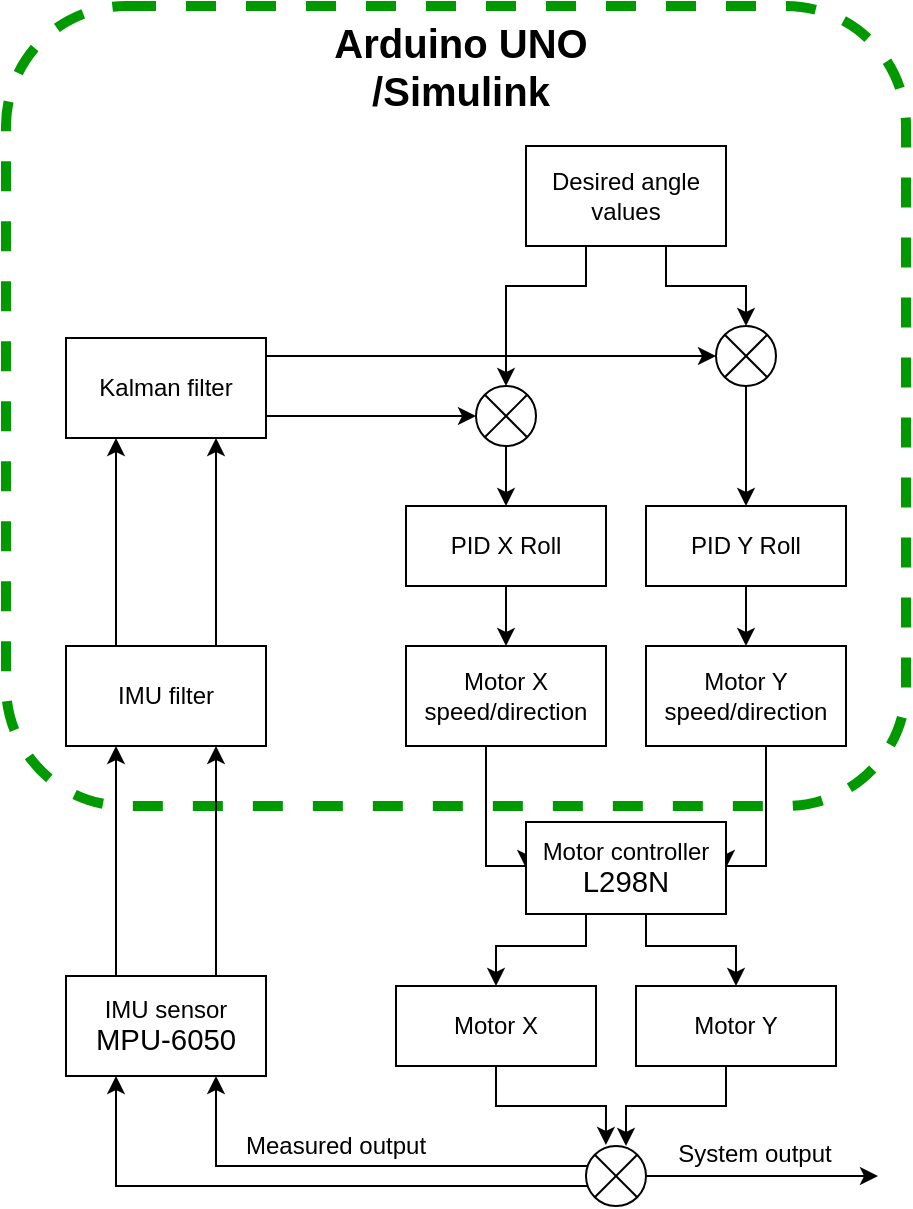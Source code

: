 <mxfile version="14.6.12" type="device"><diagram id="EoQ-HVXbSXbjOH_IABnB" name="Page-1"><mxGraphModel dx="1117" dy="624" grid="0" gridSize="10" guides="1" tooltips="1" connect="1" arrows="1" fold="1" page="1" pageScale="1" pageWidth="850" pageHeight="1100" math="0" shadow="0"><root><mxCell id="0"/><mxCell id="1" parent="0"/><mxCell id="eZNoiNJDzZHrpitRyFJ3-70" value="" style="rounded=1;whiteSpace=wrap;html=1;dashed=1;strokeColor=#009900;strokeWidth=5;" parent="1" vertex="1"><mxGeometry x="120" y="90" width="450" height="400" as="geometry"/></mxCell><mxCell id="eZNoiNJDzZHrpitRyFJ3-47" style="edgeStyle=orthogonalEdgeStyle;rounded=0;orthogonalLoop=1;jettySize=auto;html=1;" parent="1" source="eZNoiNJDzZHrpitRyFJ3-1" edge="1"><mxGeometry relative="1" as="geometry"><mxPoint x="490" y="250" as="targetPoint"/><Array as="points"><mxPoint x="450" y="230"/><mxPoint x="490" y="230"/></Array></mxGeometry></mxCell><mxCell id="eZNoiNJDzZHrpitRyFJ3-48" style="edgeStyle=orthogonalEdgeStyle;rounded=0;orthogonalLoop=1;jettySize=auto;html=1;entryX=0.5;entryY=0;entryDx=0;entryDy=0;" parent="1" source="eZNoiNJDzZHrpitRyFJ3-1" target="eZNoiNJDzZHrpitRyFJ3-2" edge="1"><mxGeometry relative="1" as="geometry"><mxPoint x="380" y="270" as="targetPoint"/><Array as="points"><mxPoint x="410" y="230"/><mxPoint x="370" y="230"/></Array></mxGeometry></mxCell><mxCell id="eZNoiNJDzZHrpitRyFJ3-1" value="Desired angle values" style="rounded=0;whiteSpace=wrap;html=1;" parent="1" vertex="1"><mxGeometry x="380" y="160" width="100" height="50" as="geometry"/></mxCell><mxCell id="eZNoiNJDzZHrpitRyFJ3-50" value="" style="edgeStyle=orthogonalEdgeStyle;rounded=0;orthogonalLoop=1;jettySize=auto;html=1;entryX=0.5;entryY=0;entryDx=0;entryDy=0;" parent="1" source="eZNoiNJDzZHrpitRyFJ3-2" target="eZNoiNJDzZHrpitRyFJ3-14" edge="1"><mxGeometry relative="1" as="geometry"/></mxCell><mxCell id="eZNoiNJDzZHrpitRyFJ3-2" value="" style="ellipse;whiteSpace=wrap;html=1;aspect=fixed;" parent="1" vertex="1"><mxGeometry x="355" y="280" width="30" height="30" as="geometry"/></mxCell><mxCell id="eZNoiNJDzZHrpitRyFJ3-5" value="" style="endArrow=none;html=1;entryX=0;entryY=0;entryDx=0;entryDy=0;exitX=1;exitY=1;exitDx=0;exitDy=0;" parent="1" source="eZNoiNJDzZHrpitRyFJ3-2" target="eZNoiNJDzZHrpitRyFJ3-2" edge="1"><mxGeometry width="50" height="50" relative="1" as="geometry"><mxPoint x="265" y="320" as="sourcePoint"/><mxPoint x="315" y="270" as="targetPoint"/></mxGeometry></mxCell><mxCell id="eZNoiNJDzZHrpitRyFJ3-6" value="" style="endArrow=none;html=1;entryX=1;entryY=0;entryDx=0;entryDy=0;exitX=0;exitY=1;exitDx=0;exitDy=0;" parent="1" source="eZNoiNJDzZHrpitRyFJ3-2" target="eZNoiNJDzZHrpitRyFJ3-2" edge="1"><mxGeometry width="50" height="50" relative="1" as="geometry"><mxPoint x="265" y="320" as="sourcePoint"/><mxPoint x="315" y="270" as="targetPoint"/><Array as="points"><mxPoint x="370" y="295"/></Array></mxGeometry></mxCell><mxCell id="eZNoiNJDzZHrpitRyFJ3-49" value="" style="edgeStyle=orthogonalEdgeStyle;rounded=0;orthogonalLoop=1;jettySize=auto;html=1;" parent="1" source="eZNoiNJDzZHrpitRyFJ3-8" target="eZNoiNJDzZHrpitRyFJ3-15" edge="1"><mxGeometry relative="1" as="geometry"/></mxCell><mxCell id="eZNoiNJDzZHrpitRyFJ3-8" value="" style="ellipse;whiteSpace=wrap;html=1;aspect=fixed;" parent="1" vertex="1"><mxGeometry x="475" y="250" width="30" height="30" as="geometry"/></mxCell><mxCell id="eZNoiNJDzZHrpitRyFJ3-9" value="" style="endArrow=none;html=1;entryX=0;entryY=0;entryDx=0;entryDy=0;exitX=1;exitY=1;exitDx=0;exitDy=0;" parent="1" source="eZNoiNJDzZHrpitRyFJ3-8" target="eZNoiNJDzZHrpitRyFJ3-8" edge="1"><mxGeometry width="50" height="50" relative="1" as="geometry"><mxPoint x="155" y="410" as="sourcePoint"/><mxPoint x="205" y="360" as="targetPoint"/></mxGeometry></mxCell><mxCell id="eZNoiNJDzZHrpitRyFJ3-10" value="" style="endArrow=none;html=1;entryX=1;entryY=0;entryDx=0;entryDy=0;exitX=0;exitY=1;exitDx=0;exitDy=0;" parent="1" source="eZNoiNJDzZHrpitRyFJ3-8" target="eZNoiNJDzZHrpitRyFJ3-8" edge="1"><mxGeometry width="50" height="50" relative="1" as="geometry"><mxPoint x="155" y="410" as="sourcePoint"/><mxPoint x="205" y="360" as="targetPoint"/></mxGeometry></mxCell><mxCell id="eZNoiNJDzZHrpitRyFJ3-54" value="" style="edgeStyle=orthogonalEdgeStyle;rounded=0;orthogonalLoop=1;jettySize=auto;html=1;entryX=0.5;entryY=0;entryDx=0;entryDy=0;" parent="1" source="eZNoiNJDzZHrpitRyFJ3-14" target="eZNoiNJDzZHrpitRyFJ3-16" edge="1"><mxGeometry relative="1" as="geometry"/></mxCell><mxCell id="eZNoiNJDzZHrpitRyFJ3-14" value="PID X Roll" style="rounded=0;whiteSpace=wrap;html=1;" parent="1" vertex="1"><mxGeometry x="320" y="340" width="100" height="40" as="geometry"/></mxCell><mxCell id="eZNoiNJDzZHrpitRyFJ3-56" value="" style="edgeStyle=orthogonalEdgeStyle;rounded=0;orthogonalLoop=1;jettySize=auto;html=1;entryX=0.5;entryY=0;entryDx=0;entryDy=0;" parent="1" source="eZNoiNJDzZHrpitRyFJ3-15" target="eZNoiNJDzZHrpitRyFJ3-17" edge="1"><mxGeometry relative="1" as="geometry"/></mxCell><mxCell id="eZNoiNJDzZHrpitRyFJ3-15" value="PID Y Roll" style="rounded=0;whiteSpace=wrap;html=1;" parent="1" vertex="1"><mxGeometry x="440" y="340" width="100" height="40" as="geometry"/></mxCell><mxCell id="eZNoiNJDzZHrpitRyFJ3-58" style="edgeStyle=orthogonalEdgeStyle;rounded=0;orthogonalLoop=1;jettySize=auto;html=1;entryX=0;entryY=0.5;entryDx=0;entryDy=0;" parent="1" source="eZNoiNJDzZHrpitRyFJ3-16" target="eZNoiNJDzZHrpitRyFJ3-18" edge="1"><mxGeometry relative="1" as="geometry"><Array as="points"><mxPoint x="360" y="520"/></Array></mxGeometry></mxCell><mxCell id="eZNoiNJDzZHrpitRyFJ3-16" value="Motor X speed/direction" style="rounded=0;whiteSpace=wrap;html=1;" parent="1" vertex="1"><mxGeometry x="320" y="410" width="100" height="50" as="geometry"/></mxCell><mxCell id="eZNoiNJDzZHrpitRyFJ3-59" style="edgeStyle=orthogonalEdgeStyle;rounded=0;orthogonalLoop=1;jettySize=auto;html=1;entryX=1;entryY=0.5;entryDx=0;entryDy=0;" parent="1" source="eZNoiNJDzZHrpitRyFJ3-17" target="eZNoiNJDzZHrpitRyFJ3-18" edge="1"><mxGeometry relative="1" as="geometry"><Array as="points"><mxPoint x="500" y="520"/></Array></mxGeometry></mxCell><mxCell id="eZNoiNJDzZHrpitRyFJ3-17" value="Motor Y speed/direction" style="rounded=0;whiteSpace=wrap;html=1;" parent="1" vertex="1"><mxGeometry x="440" y="410" width="100" height="50" as="geometry"/></mxCell><mxCell id="eZNoiNJDzZHrpitRyFJ3-60" style="edgeStyle=orthogonalEdgeStyle;rounded=0;orthogonalLoop=1;jettySize=auto;html=1;entryX=0.5;entryY=0;entryDx=0;entryDy=0;" parent="1" source="eZNoiNJDzZHrpitRyFJ3-18" target="eZNoiNJDzZHrpitRyFJ3-19" edge="1"><mxGeometry relative="1" as="geometry"><Array as="points"><mxPoint x="410" y="560"/><mxPoint x="365" y="560"/></Array></mxGeometry></mxCell><mxCell id="eZNoiNJDzZHrpitRyFJ3-61" style="edgeStyle=orthogonalEdgeStyle;rounded=0;orthogonalLoop=1;jettySize=auto;html=1;entryX=0.5;entryY=0;entryDx=0;entryDy=0;" parent="1" source="eZNoiNJDzZHrpitRyFJ3-18" target="eZNoiNJDzZHrpitRyFJ3-20" edge="1"><mxGeometry relative="1" as="geometry"><Array as="points"><mxPoint x="440" y="560"/><mxPoint x="485" y="560"/></Array></mxGeometry></mxCell><mxCell id="eZNoiNJDzZHrpitRyFJ3-18" value="Motor controller&lt;br&gt;&lt;span style=&quot;font-size: 11.0pt ; line-height: 107% ; font-family: &amp;#34;calibri&amp;#34; , sans-serif&quot;&gt;L298N&lt;/span&gt;" style="rounded=0;whiteSpace=wrap;html=1;" parent="1" vertex="1"><mxGeometry x="380" y="498" width="100" height="46" as="geometry"/></mxCell><mxCell id="eZNoiNJDzZHrpitRyFJ3-62" style="edgeStyle=orthogonalEdgeStyle;rounded=0;orthogonalLoop=1;jettySize=auto;html=1;entryX=0.332;entryY=-0.017;entryDx=0;entryDy=0;entryPerimeter=0;" parent="1" source="eZNoiNJDzZHrpitRyFJ3-19" target="eZNoiNJDzZHrpitRyFJ3-33" edge="1"><mxGeometry relative="1" as="geometry"/></mxCell><mxCell id="eZNoiNJDzZHrpitRyFJ3-19" value="Motor X" style="rounded=0;whiteSpace=wrap;html=1;" parent="1" vertex="1"><mxGeometry x="315" y="580" width="100" height="40" as="geometry"/></mxCell><mxCell id="eZNoiNJDzZHrpitRyFJ3-63" style="edgeStyle=orthogonalEdgeStyle;rounded=0;orthogonalLoop=1;jettySize=auto;html=1;" parent="1" source="eZNoiNJDzZHrpitRyFJ3-20" edge="1"><mxGeometry relative="1" as="geometry"><mxPoint x="430" y="660" as="targetPoint"/><Array as="points"><mxPoint x="480" y="640"/><mxPoint x="430" y="640"/></Array></mxGeometry></mxCell><mxCell id="eZNoiNJDzZHrpitRyFJ3-20" value="Motor Y" style="rounded=0;whiteSpace=wrap;html=1;" parent="1" vertex="1"><mxGeometry x="435" y="580" width="100" height="40" as="geometry"/></mxCell><mxCell id="eZNoiNJDzZHrpitRyFJ3-43" style="edgeStyle=orthogonalEdgeStyle;rounded=0;orthogonalLoop=1;jettySize=auto;html=1;entryX=0.75;entryY=1;entryDx=0;entryDy=0;" parent="1" source="eZNoiNJDzZHrpitRyFJ3-33" target="eZNoiNJDzZHrpitRyFJ3-36" edge="1"><mxGeometry relative="1" as="geometry"><Array as="points"><mxPoint x="225" y="670"/></Array></mxGeometry></mxCell><mxCell id="eZNoiNJDzZHrpitRyFJ3-44" style="edgeStyle=orthogonalEdgeStyle;rounded=0;orthogonalLoop=1;jettySize=auto;html=1;entryX=0.25;entryY=1;entryDx=0;entryDy=0;" parent="1" source="eZNoiNJDzZHrpitRyFJ3-33" target="eZNoiNJDzZHrpitRyFJ3-36" edge="1"><mxGeometry relative="1" as="geometry"><Array as="points"><mxPoint x="175" y="680"/></Array></mxGeometry></mxCell><mxCell id="eZNoiNJDzZHrpitRyFJ3-64" style="edgeStyle=orthogonalEdgeStyle;rounded=0;orthogonalLoop=1;jettySize=auto;html=1;" parent="1" source="eZNoiNJDzZHrpitRyFJ3-33" edge="1"><mxGeometry relative="1" as="geometry"><mxPoint x="556" y="675" as="targetPoint"/></mxGeometry></mxCell><mxCell id="eZNoiNJDzZHrpitRyFJ3-33" value="" style="ellipse;whiteSpace=wrap;html=1;aspect=fixed;" parent="1" vertex="1"><mxGeometry x="410" y="660" width="30" height="30" as="geometry"/></mxCell><mxCell id="eZNoiNJDzZHrpitRyFJ3-34" value="" style="endArrow=none;html=1;entryX=0;entryY=0;entryDx=0;entryDy=0;exitX=1;exitY=1;exitDx=0;exitDy=0;" parent="1" source="eZNoiNJDzZHrpitRyFJ3-33" target="eZNoiNJDzZHrpitRyFJ3-33" edge="1"><mxGeometry width="50" height="50" relative="1" as="geometry"><mxPoint x="90" y="820" as="sourcePoint"/><mxPoint x="140" y="770" as="targetPoint"/></mxGeometry></mxCell><mxCell id="eZNoiNJDzZHrpitRyFJ3-35" value="" style="endArrow=none;html=1;entryX=1;entryY=0;entryDx=0;entryDy=0;exitX=0;exitY=1;exitDx=0;exitDy=0;" parent="1" source="eZNoiNJDzZHrpitRyFJ3-33" target="eZNoiNJDzZHrpitRyFJ3-33" edge="1"><mxGeometry width="50" height="50" relative="1" as="geometry"><mxPoint x="90" y="820" as="sourcePoint"/><mxPoint x="140" y="770" as="targetPoint"/></mxGeometry></mxCell><mxCell id="eZNoiNJDzZHrpitRyFJ3-38" value="" style="edgeStyle=orthogonalEdgeStyle;rounded=0;orthogonalLoop=1;jettySize=auto;html=1;exitX=0.25;exitY=0;exitDx=0;exitDy=0;entryX=0.25;entryY=1;entryDx=0;entryDy=0;" parent="1" source="eZNoiNJDzZHrpitRyFJ3-36" target="D8kG9C2Acd9SyWaIRIGi-1" edge="1"><mxGeometry relative="1" as="geometry"><Array as="points"/></mxGeometry></mxCell><mxCell id="eZNoiNJDzZHrpitRyFJ3-42" style="edgeStyle=orthogonalEdgeStyle;rounded=0;orthogonalLoop=1;jettySize=auto;html=1;entryX=0.75;entryY=1;entryDx=0;entryDy=0;exitX=0.75;exitY=0;exitDx=0;exitDy=0;" parent="1" source="eZNoiNJDzZHrpitRyFJ3-36" target="D8kG9C2Acd9SyWaIRIGi-1" edge="1"><mxGeometry relative="1" as="geometry"><Array as="points"/></mxGeometry></mxCell><mxCell id="eZNoiNJDzZHrpitRyFJ3-36" value="IMU sensor&lt;br&gt;&lt;span lang=&quot;EN-US&quot; style=&quot;font-size: 11.0pt ; line-height: 107% ; font-family: &amp;#34;calibri&amp;#34; , sans-serif&quot;&gt;MPU-6050&lt;/span&gt;" style="rounded=0;whiteSpace=wrap;html=1;" parent="1" vertex="1"><mxGeometry x="150" y="575" width="100" height="50" as="geometry"/></mxCell><mxCell id="eZNoiNJDzZHrpitRyFJ3-45" style="edgeStyle=orthogonalEdgeStyle;rounded=0;orthogonalLoop=1;jettySize=auto;html=1;entryX=0;entryY=0.5;entryDx=0;entryDy=0;" parent="1" source="eZNoiNJDzZHrpitRyFJ3-37" target="eZNoiNJDzZHrpitRyFJ3-8" edge="1"><mxGeometry relative="1" as="geometry"><Array as="points"><mxPoint x="290" y="265"/><mxPoint x="290" y="265"/></Array></mxGeometry></mxCell><mxCell id="eZNoiNJDzZHrpitRyFJ3-46" style="edgeStyle=orthogonalEdgeStyle;rounded=0;orthogonalLoop=1;jettySize=auto;html=1;entryX=0;entryY=0.5;entryDx=0;entryDy=0;" parent="1" source="eZNoiNJDzZHrpitRyFJ3-37" target="eZNoiNJDzZHrpitRyFJ3-2" edge="1"><mxGeometry relative="1" as="geometry"><Array as="points"><mxPoint x="290" y="295"/><mxPoint x="290" y="295"/></Array></mxGeometry></mxCell><mxCell id="eZNoiNJDzZHrpitRyFJ3-37" value="Kalman filter" style="rounded=0;whiteSpace=wrap;html=1;" parent="1" vertex="1"><mxGeometry x="150" y="256" width="100" height="50" as="geometry"/></mxCell><mxCell id="eZNoiNJDzZHrpitRyFJ3-66" value="System output" style="text;html=1;strokeColor=none;fillColor=none;align=center;verticalAlign=middle;whiteSpace=wrap;rounded=0;" parent="1" vertex="1"><mxGeometry x="445" y="654" width="99" height="20" as="geometry"/></mxCell><mxCell id="eZNoiNJDzZHrpitRyFJ3-69" value="Measured output" style="text;html=1;strokeColor=none;fillColor=none;align=center;verticalAlign=middle;whiteSpace=wrap;rounded=0;" parent="1" vertex="1"><mxGeometry x="230" y="650" width="110" height="20" as="geometry"/></mxCell><mxCell id="eZNoiNJDzZHrpitRyFJ3-71" value="&lt;font style=&quot;font-size: 20px&quot;&gt;&lt;b&gt;Arduino UNO&lt;br&gt;/Simulink&lt;/b&gt;&lt;/font&gt;" style="text;html=1;strokeColor=none;fillColor=none;align=center;verticalAlign=middle;whiteSpace=wrap;rounded=0;dashed=1;" parent="1" vertex="1"><mxGeometry x="275" y="110" width="145" height="20" as="geometry"/></mxCell><mxCell id="eZNoiNJDzZHrpitRyFJ3-72" style="edgeStyle=orthogonalEdgeStyle;rounded=0;orthogonalLoop=1;jettySize=auto;html=1;exitX=0.5;exitY=1;exitDx=0;exitDy=0;" parent="1" source="eZNoiNJDzZHrpitRyFJ3-71" target="eZNoiNJDzZHrpitRyFJ3-71" edge="1"><mxGeometry relative="1" as="geometry"/></mxCell><mxCell id="D8kG9C2Acd9SyWaIRIGi-4" style="edgeStyle=orthogonalEdgeStyle;rounded=0;orthogonalLoop=1;jettySize=auto;html=1;entryX=0.75;entryY=1;entryDx=0;entryDy=0;" edge="1" parent="1" source="D8kG9C2Acd9SyWaIRIGi-1" target="eZNoiNJDzZHrpitRyFJ3-37"><mxGeometry relative="1" as="geometry"><Array as="points"><mxPoint x="225" y="400"/><mxPoint x="225" y="400"/></Array></mxGeometry></mxCell><mxCell id="D8kG9C2Acd9SyWaIRIGi-5" style="edgeStyle=orthogonalEdgeStyle;rounded=0;orthogonalLoop=1;jettySize=auto;html=1;entryX=0.25;entryY=1;entryDx=0;entryDy=0;" edge="1" parent="1" source="D8kG9C2Acd9SyWaIRIGi-1" target="eZNoiNJDzZHrpitRyFJ3-37"><mxGeometry relative="1" as="geometry"><Array as="points"><mxPoint x="175" y="395"/><mxPoint x="175" y="395"/></Array></mxGeometry></mxCell><mxCell id="D8kG9C2Acd9SyWaIRIGi-1" value="IMU filter" style="rounded=0;whiteSpace=wrap;html=1;" vertex="1" parent="1"><mxGeometry x="150" y="410" width="100" height="50" as="geometry"/></mxCell></root></mxGraphModel></diagram></mxfile>
